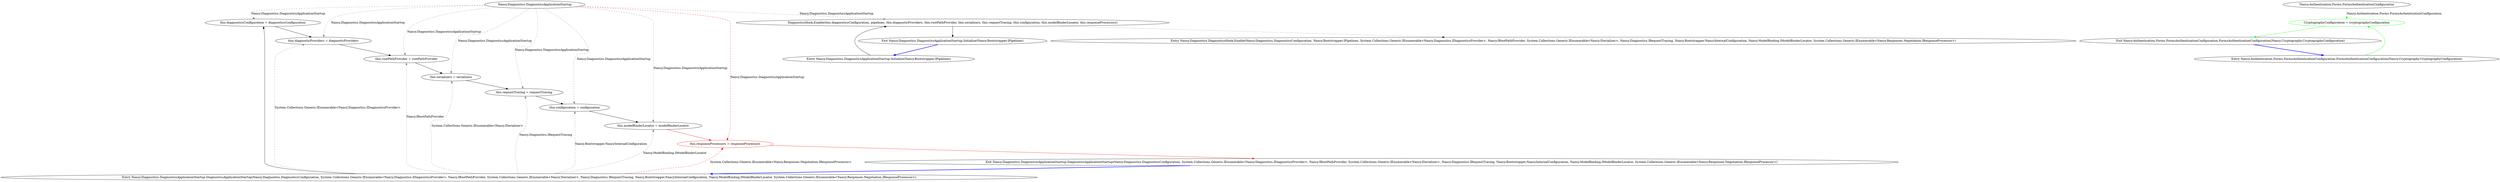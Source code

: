 digraph  {
n14 [label="Nancy.Diagnostics.DiagnosticsApplicationStartup", span=""];
n0 [label="Entry Nancy.Diagnostics.DiagnosticsApplicationStartup.DiagnosticsApplicationStartup(Nancy.Diagnostics.DiagnosticsConfiguration, System.Collections.Generic.IEnumerable<Nancy.Diagnostics.IDiagnosticsProvider>, Nancy.IRootPathProvider, System.Collections.Generic.IEnumerable<Nancy.ISerializer>, Nancy.Diagnostics.IRequestTracing, Nancy.Bootstrapper.NancyInternalConfiguration, Nancy.ModelBinding.IModelBinderLocator, System.Collections.Generic.IEnumerable<Nancy.Responses.Negotiation.IResponseProcessor>)", span="21-21", cluster="Nancy.Diagnostics.DiagnosticsApplicationStartup.DiagnosticsApplicationStartup(Nancy.Diagnostics.DiagnosticsConfiguration, System.Collections.Generic.IEnumerable<Nancy.Diagnostics.IDiagnosticsProvider>, Nancy.IRootPathProvider, System.Collections.Generic.IEnumerable<Nancy.ISerializer>, Nancy.Diagnostics.IRequestTracing, Nancy.Bootstrapper.NancyInternalConfiguration, Nancy.ModelBinding.IModelBinderLocator, System.Collections.Generic.IEnumerable<Nancy.Responses.Negotiation.IResponseProcessor>)"];
n1 [label="this.diagnosticsConfiguration = diagnosticsConfiguration", span="23-23", cluster="Nancy.Diagnostics.DiagnosticsApplicationStartup.DiagnosticsApplicationStartup(Nancy.Diagnostics.DiagnosticsConfiguration, System.Collections.Generic.IEnumerable<Nancy.Diagnostics.IDiagnosticsProvider>, Nancy.IRootPathProvider, System.Collections.Generic.IEnumerable<Nancy.ISerializer>, Nancy.Diagnostics.IRequestTracing, Nancy.Bootstrapper.NancyInternalConfiguration, Nancy.ModelBinding.IModelBinderLocator, System.Collections.Generic.IEnumerable<Nancy.Responses.Negotiation.IResponseProcessor>)"];
n2 [label="this.diagnosticProviders = diagnosticProviders", span="24-24", cluster="Nancy.Diagnostics.DiagnosticsApplicationStartup.DiagnosticsApplicationStartup(Nancy.Diagnostics.DiagnosticsConfiguration, System.Collections.Generic.IEnumerable<Nancy.Diagnostics.IDiagnosticsProvider>, Nancy.IRootPathProvider, System.Collections.Generic.IEnumerable<Nancy.ISerializer>, Nancy.Diagnostics.IRequestTracing, Nancy.Bootstrapper.NancyInternalConfiguration, Nancy.ModelBinding.IModelBinderLocator, System.Collections.Generic.IEnumerable<Nancy.Responses.Negotiation.IResponseProcessor>)"];
n3 [label="this.rootPathProvider = rootPathProvider", span="25-25", cluster="Nancy.Diagnostics.DiagnosticsApplicationStartup.DiagnosticsApplicationStartup(Nancy.Diagnostics.DiagnosticsConfiguration, System.Collections.Generic.IEnumerable<Nancy.Diagnostics.IDiagnosticsProvider>, Nancy.IRootPathProvider, System.Collections.Generic.IEnumerable<Nancy.ISerializer>, Nancy.Diagnostics.IRequestTracing, Nancy.Bootstrapper.NancyInternalConfiguration, Nancy.ModelBinding.IModelBinderLocator, System.Collections.Generic.IEnumerable<Nancy.Responses.Negotiation.IResponseProcessor>)"];
n4 [label="this.serializers = serializers", span="26-26", cluster="Nancy.Diagnostics.DiagnosticsApplicationStartup.DiagnosticsApplicationStartup(Nancy.Diagnostics.DiagnosticsConfiguration, System.Collections.Generic.IEnumerable<Nancy.Diagnostics.IDiagnosticsProvider>, Nancy.IRootPathProvider, System.Collections.Generic.IEnumerable<Nancy.ISerializer>, Nancy.Diagnostics.IRequestTracing, Nancy.Bootstrapper.NancyInternalConfiguration, Nancy.ModelBinding.IModelBinderLocator, System.Collections.Generic.IEnumerable<Nancy.Responses.Negotiation.IResponseProcessor>)"];
n5 [label="this.requestTracing = requestTracing", span="27-27", cluster="Nancy.Diagnostics.DiagnosticsApplicationStartup.DiagnosticsApplicationStartup(Nancy.Diagnostics.DiagnosticsConfiguration, System.Collections.Generic.IEnumerable<Nancy.Diagnostics.IDiagnosticsProvider>, Nancy.IRootPathProvider, System.Collections.Generic.IEnumerable<Nancy.ISerializer>, Nancy.Diagnostics.IRequestTracing, Nancy.Bootstrapper.NancyInternalConfiguration, Nancy.ModelBinding.IModelBinderLocator, System.Collections.Generic.IEnumerable<Nancy.Responses.Negotiation.IResponseProcessor>)"];
n6 [label="this.configuration = configuration", span="28-28", cluster="Nancy.Diagnostics.DiagnosticsApplicationStartup.DiagnosticsApplicationStartup(Nancy.Diagnostics.DiagnosticsConfiguration, System.Collections.Generic.IEnumerable<Nancy.Diagnostics.IDiagnosticsProvider>, Nancy.IRootPathProvider, System.Collections.Generic.IEnumerable<Nancy.ISerializer>, Nancy.Diagnostics.IRequestTracing, Nancy.Bootstrapper.NancyInternalConfiguration, Nancy.ModelBinding.IModelBinderLocator, System.Collections.Generic.IEnumerable<Nancy.Responses.Negotiation.IResponseProcessor>)"];
n7 [label="this.modelBinderLocator = modelBinderLocator", span="29-29", cluster="Nancy.Diagnostics.DiagnosticsApplicationStartup.DiagnosticsApplicationStartup(Nancy.Diagnostics.DiagnosticsConfiguration, System.Collections.Generic.IEnumerable<Nancy.Diagnostics.IDiagnosticsProvider>, Nancy.IRootPathProvider, System.Collections.Generic.IEnumerable<Nancy.ISerializer>, Nancy.Diagnostics.IRequestTracing, Nancy.Bootstrapper.NancyInternalConfiguration, Nancy.ModelBinding.IModelBinderLocator, System.Collections.Generic.IEnumerable<Nancy.Responses.Negotiation.IResponseProcessor>)"];
n8 [label="this.responseProcessors = responseProcessors", span="30-30", cluster="Nancy.Diagnostics.DiagnosticsApplicationStartup.DiagnosticsApplicationStartup(Nancy.Diagnostics.DiagnosticsConfiguration, System.Collections.Generic.IEnumerable<Nancy.Diagnostics.IDiagnosticsProvider>, Nancy.IRootPathProvider, System.Collections.Generic.IEnumerable<Nancy.ISerializer>, Nancy.Diagnostics.IRequestTracing, Nancy.Bootstrapper.NancyInternalConfiguration, Nancy.ModelBinding.IModelBinderLocator, System.Collections.Generic.IEnumerable<Nancy.Responses.Negotiation.IResponseProcessor>)", color=red, community=0];
n9 [label="Exit Nancy.Diagnostics.DiagnosticsApplicationStartup.DiagnosticsApplicationStartup(Nancy.Diagnostics.DiagnosticsConfiguration, System.Collections.Generic.IEnumerable<Nancy.Diagnostics.IDiagnosticsProvider>, Nancy.IRootPathProvider, System.Collections.Generic.IEnumerable<Nancy.ISerializer>, Nancy.Diagnostics.IRequestTracing, Nancy.Bootstrapper.NancyInternalConfiguration, Nancy.ModelBinding.IModelBinderLocator, System.Collections.Generic.IEnumerable<Nancy.Responses.Negotiation.IResponseProcessor>)", span="21-21", cluster="Nancy.Diagnostics.DiagnosticsApplicationStartup.DiagnosticsApplicationStartup(Nancy.Diagnostics.DiagnosticsConfiguration, System.Collections.Generic.IEnumerable<Nancy.Diagnostics.IDiagnosticsProvider>, Nancy.IRootPathProvider, System.Collections.Generic.IEnumerable<Nancy.ISerializer>, Nancy.Diagnostics.IRequestTracing, Nancy.Bootstrapper.NancyInternalConfiguration, Nancy.ModelBinding.IModelBinderLocator, System.Collections.Generic.IEnumerable<Nancy.Responses.Negotiation.IResponseProcessor>)"];
n10 [label="Entry Nancy.Diagnostics.DiagnosticsApplicationStartup.Initialize(Nancy.Bootstrapper.IPipelines)", span="37-37", cluster="Nancy.Diagnostics.DiagnosticsApplicationStartup.Initialize(Nancy.Bootstrapper.IPipelines)"];
n11 [label="DiagnosticsHook.Enable(this.diagnosticsConfiguration, pipelines, this.diagnosticProviders, this.rootPathProvider, this.serializers, this.requestTracing, this.configuration, this.modelBinderLocator, this.responseProcessors)", span="39-39", cluster="Nancy.Diagnostics.DiagnosticsApplicationStartup.Initialize(Nancy.Bootstrapper.IPipelines)"];
n12 [label="Exit Nancy.Diagnostics.DiagnosticsApplicationStartup.Initialize(Nancy.Bootstrapper.IPipelines)", span="37-37", cluster="Nancy.Diagnostics.DiagnosticsApplicationStartup.Initialize(Nancy.Bootstrapper.IPipelines)"];
n13 [label="Entry Nancy.Diagnostics.DiagnosticsHook.Enable(Nancy.Diagnostics.DiagnosticsConfiguration, Nancy.Bootstrapper.IPipelines, System.Collections.Generic.IEnumerable<Nancy.Diagnostics.IDiagnosticsProvider>, Nancy.IRootPathProvider, System.Collections.Generic.IEnumerable<Nancy.ISerializer>, Nancy.Diagnostics.IRequestTracing, Nancy.Bootstrapper.NancyInternalConfiguration, Nancy.ModelBinding.IModelBinderLocator, System.Collections.Generic.IEnumerable<Nancy.Responses.Negotiation.IResponseProcessor>)", span="26-26", cluster="Nancy.Diagnostics.DiagnosticsHook.Enable(Nancy.Diagnostics.DiagnosticsConfiguration, Nancy.Bootstrapper.IPipelines, System.Collections.Generic.IEnumerable<Nancy.Diagnostics.IDiagnosticsProvider>, Nancy.IRootPathProvider, System.Collections.Generic.IEnumerable<Nancy.ISerializer>, Nancy.Diagnostics.IRequestTracing, Nancy.Bootstrapper.NancyInternalConfiguration, Nancy.ModelBinding.IModelBinderLocator, System.Collections.Generic.IEnumerable<Nancy.Responses.Negotiation.IResponseProcessor>)"];
d3 [label="CryptographyConfiguration = cryptographyConfiguration", span="23-23", cluster="Nancy.Authentication.Forms.FormsAuthenticationConfiguration.FormsAuthenticationConfiguration(Nancy.Cryptography.CryptographyConfiguration)", color=green, community=0];
d5 [label="Nancy.Authentication.Forms.FormsAuthenticationConfiguration", span=""];
d2 [label="Entry Nancy.Authentication.Forms.FormsAuthenticationConfiguration.FormsAuthenticationConfiguration(Nancy.Cryptography.CryptographyConfiguration)", span="21-21", cluster="Nancy.Authentication.Forms.FormsAuthenticationConfiguration.FormsAuthenticationConfiguration(Nancy.Cryptography.CryptographyConfiguration)"];
d4 [label="Exit Nancy.Authentication.Forms.FormsAuthenticationConfiguration.FormsAuthenticationConfiguration(Nancy.Cryptography.CryptographyConfiguration)", span="21-21", cluster="Nancy.Authentication.Forms.FormsAuthenticationConfiguration.FormsAuthenticationConfiguration(Nancy.Cryptography.CryptographyConfiguration)"];
n14 -> n1  [key=1, style=dashed, color=darkseagreen4, label="Nancy.Diagnostics.DiagnosticsApplicationStartup"];
n14 -> n2  [key=1, style=dashed, color=darkseagreen4, label="Nancy.Diagnostics.DiagnosticsApplicationStartup"];
n14 -> n3  [key=1, style=dashed, color=darkseagreen4, label="Nancy.Diagnostics.DiagnosticsApplicationStartup"];
n14 -> n4  [key=1, style=dashed, color=darkseagreen4, label="Nancy.Diagnostics.DiagnosticsApplicationStartup"];
n14 -> n5  [key=1, style=dashed, color=darkseagreen4, label="Nancy.Diagnostics.DiagnosticsApplicationStartup"];
n14 -> n6  [key=1, style=dashed, color=darkseagreen4, label="Nancy.Diagnostics.DiagnosticsApplicationStartup"];
n14 -> n7  [key=1, style=dashed, color=darkseagreen4, label="Nancy.Diagnostics.DiagnosticsApplicationStartup"];
n14 -> n8  [key=1, style=dashed, color=red, label="Nancy.Diagnostics.DiagnosticsApplicationStartup"];
n14 -> n11  [key=1, style=dashed, color=darkseagreen4, label="Nancy.Diagnostics.DiagnosticsApplicationStartup"];
n0 -> n1  [key=0, style=solid];
n0 -> n2  [key=1, style=dashed, color=darkseagreen4, label="System.Collections.Generic.IEnumerable<Nancy.Diagnostics.IDiagnosticsProvider>"];
n0 -> n3  [key=1, style=dashed, color=darkseagreen4, label="Nancy.IRootPathProvider"];
n0 -> n4  [key=1, style=dashed, color=darkseagreen4, label="System.Collections.Generic.IEnumerable<Nancy.ISerializer>"];
n0 -> n5  [key=1, style=dashed, color=darkseagreen4, label="Nancy.Diagnostics.IRequestTracing"];
n0 -> n6  [key=1, style=dashed, color=darkseagreen4, label="Nancy.Bootstrapper.NancyInternalConfiguration"];
n0 -> n7  [key=1, style=dashed, color=darkseagreen4, label="Nancy.ModelBinding.IModelBinderLocator"];
n0 -> n8  [key=1, style=dashed, color=red, label="System.Collections.Generic.IEnumerable<Nancy.Responses.Negotiation.IResponseProcessor>"];
n1 -> n2  [key=0, style=solid];
n2 -> n3  [key=0, style=solid];
n3 -> n4  [key=0, style=solid];
n4 -> n5  [key=0, style=solid];
n5 -> n6  [key=0, style=solid];
n6 -> n7  [key=0, style=solid];
n7 -> n8  [key=0, style=solid, color=red];
n8 -> n9  [key=0, style=solid, color=red];
n9 -> n0  [key=0, style=bold, color=blue];
n10 -> n11  [key=0, style=solid];
n11 -> n12  [key=0, style=solid];
n11 -> n13  [key=2, style=dotted];
n12 -> n10  [key=0, style=bold, color=blue];
d3 -> d4  [key=0, style=solid, color=green];
d5 -> d3  [key=1, style=dashed, color=green, label="Nancy.Authentication.Forms.FormsAuthenticationConfiguration"];
d2 -> d3  [key=0, style=solid, color=green];
d4 -> d2  [key=0, style=bold, color=blue];
}
